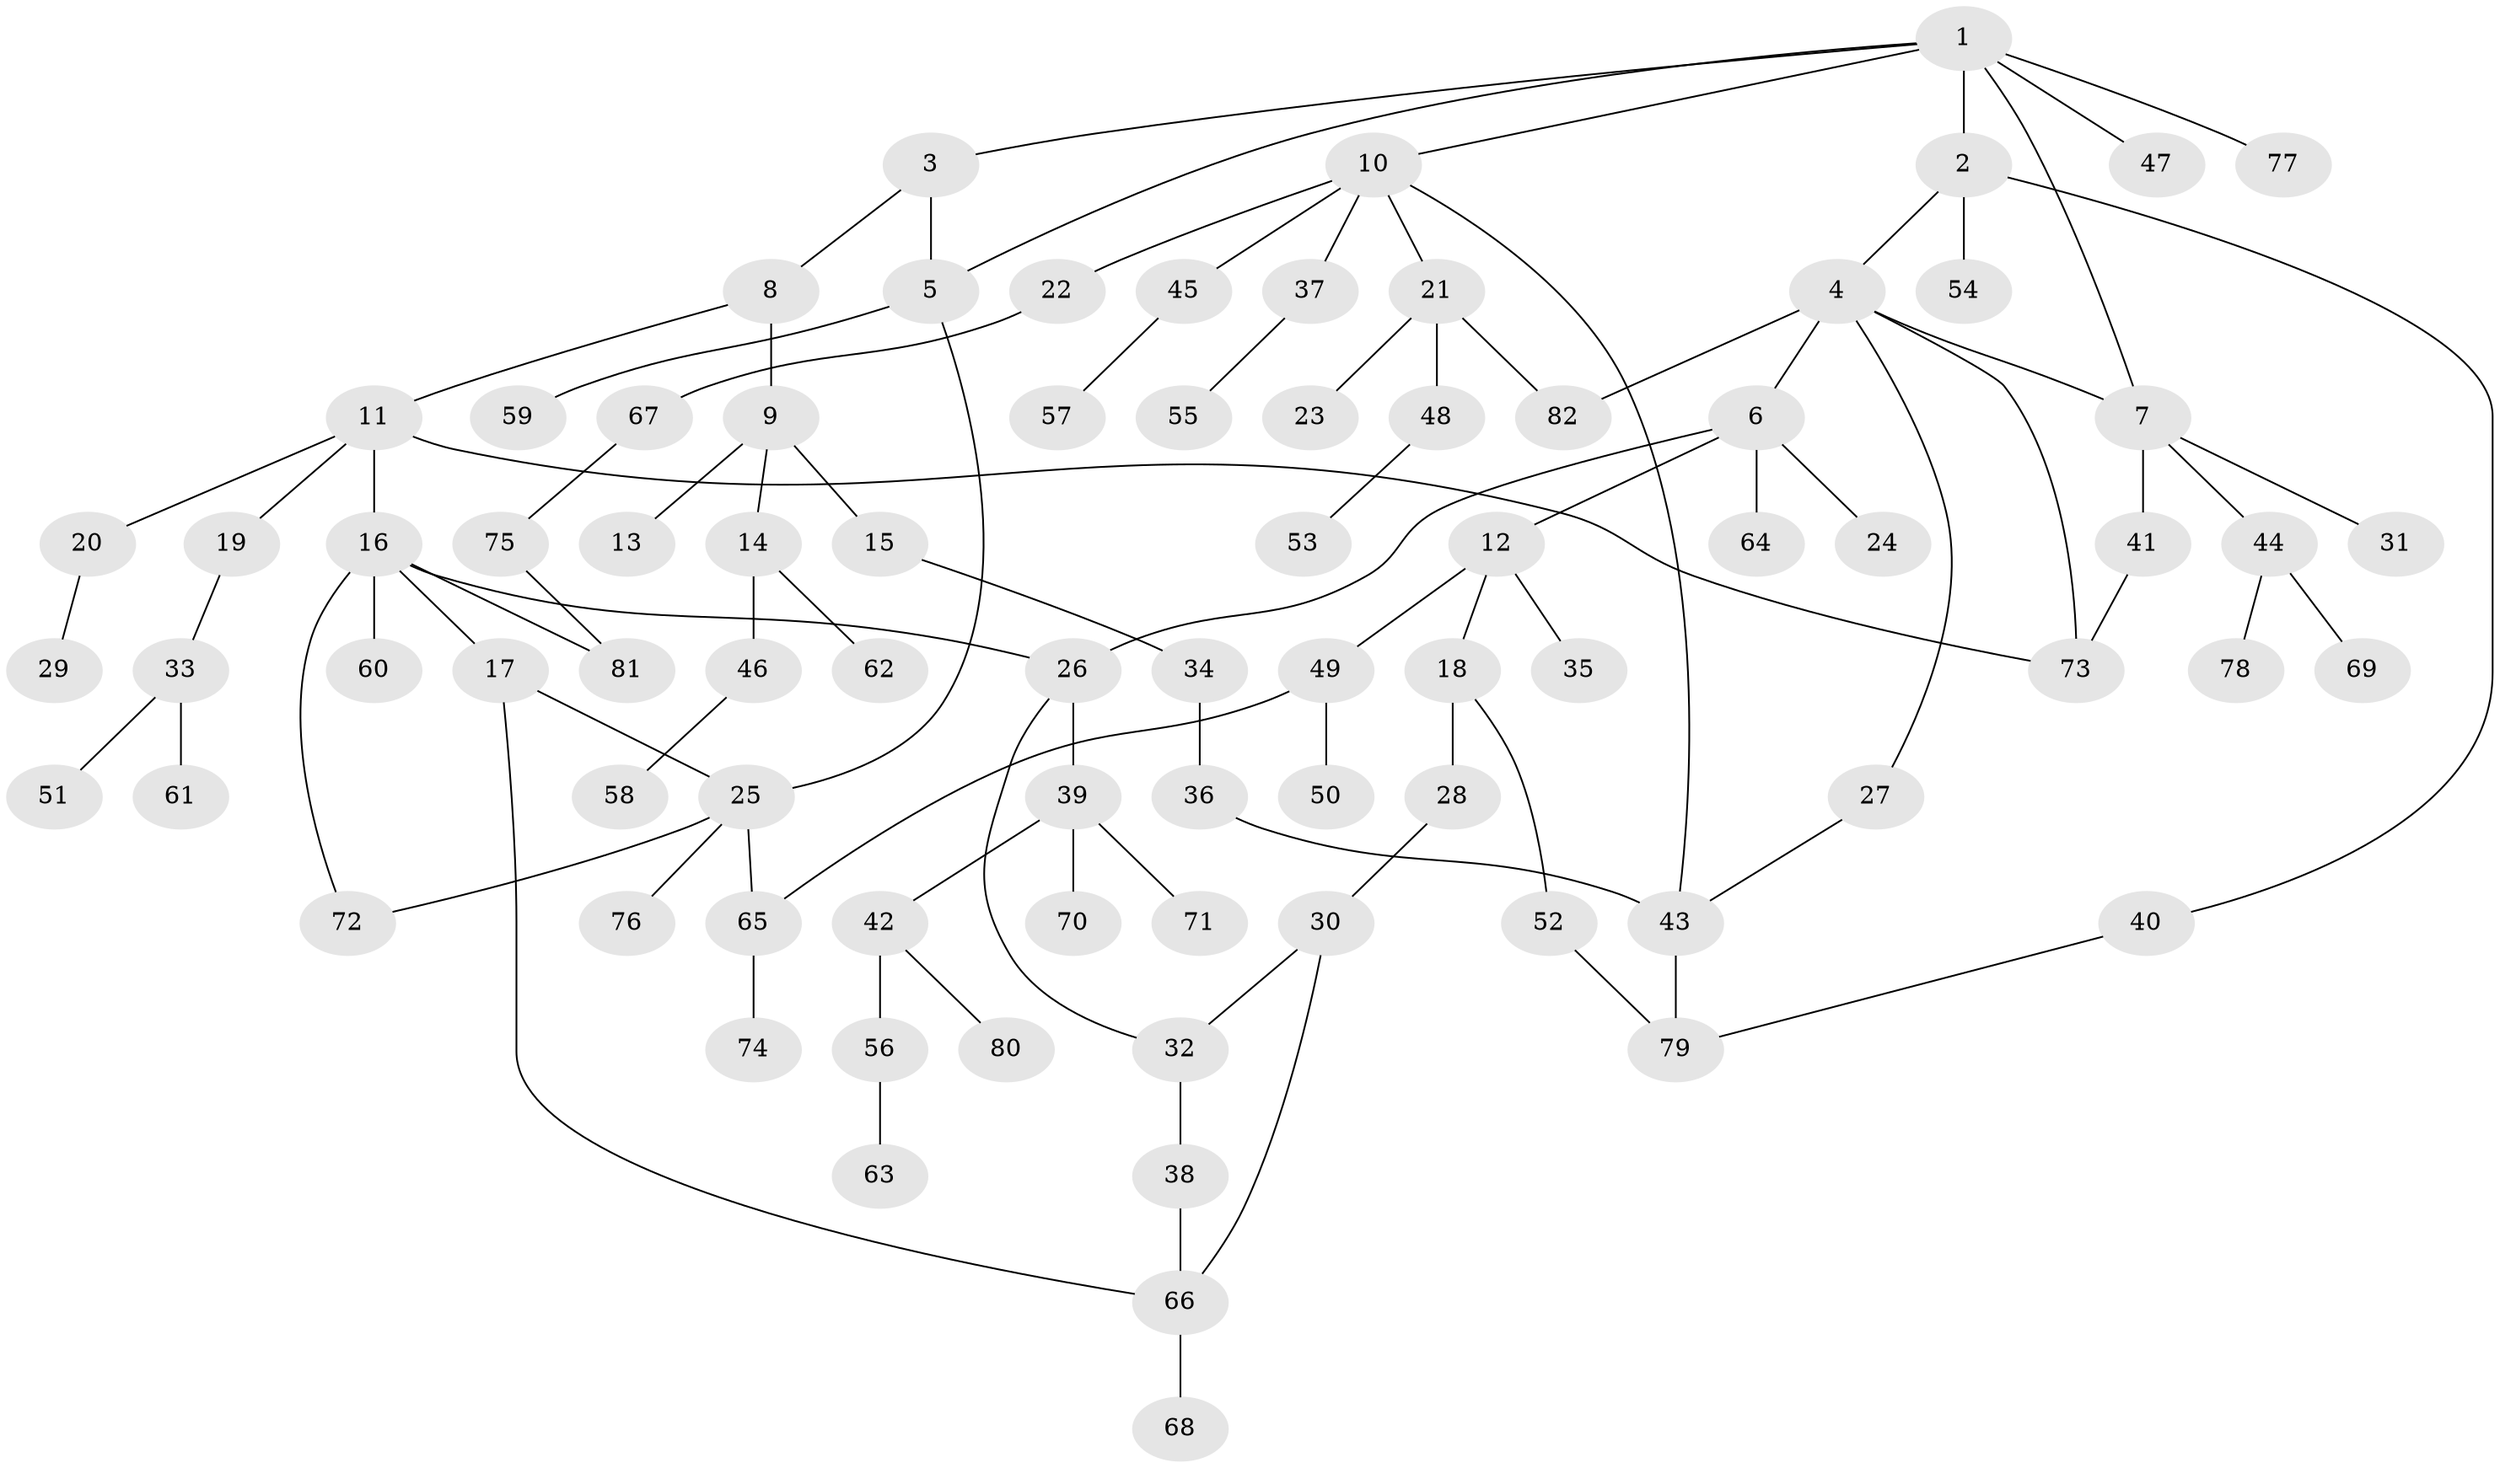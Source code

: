 // coarse degree distribution, {4: 0.15151515151515152, 3: 0.2727272727272727, 5: 0.09090909090909091, 6: 0.06060606060606061, 1: 0.24242424242424243, 2: 0.18181818181818182}
// Generated by graph-tools (version 1.1) at 2025/36/03/04/25 23:36:08]
// undirected, 82 vertices, 98 edges
graph export_dot {
  node [color=gray90,style=filled];
  1;
  2;
  3;
  4;
  5;
  6;
  7;
  8;
  9;
  10;
  11;
  12;
  13;
  14;
  15;
  16;
  17;
  18;
  19;
  20;
  21;
  22;
  23;
  24;
  25;
  26;
  27;
  28;
  29;
  30;
  31;
  32;
  33;
  34;
  35;
  36;
  37;
  38;
  39;
  40;
  41;
  42;
  43;
  44;
  45;
  46;
  47;
  48;
  49;
  50;
  51;
  52;
  53;
  54;
  55;
  56;
  57;
  58;
  59;
  60;
  61;
  62;
  63;
  64;
  65;
  66;
  67;
  68;
  69;
  70;
  71;
  72;
  73;
  74;
  75;
  76;
  77;
  78;
  79;
  80;
  81;
  82;
  1 -- 2;
  1 -- 3;
  1 -- 5;
  1 -- 7;
  1 -- 10;
  1 -- 47;
  1 -- 77;
  2 -- 4;
  2 -- 40;
  2 -- 54;
  3 -- 8;
  3 -- 5;
  4 -- 6;
  4 -- 27;
  4 -- 82;
  4 -- 7;
  4 -- 73;
  5 -- 25;
  5 -- 59;
  6 -- 12;
  6 -- 24;
  6 -- 26;
  6 -- 64;
  7 -- 31;
  7 -- 41;
  7 -- 44;
  8 -- 9;
  8 -- 11;
  9 -- 13;
  9 -- 14;
  9 -- 15;
  10 -- 21;
  10 -- 22;
  10 -- 37;
  10 -- 43;
  10 -- 45;
  11 -- 16;
  11 -- 19;
  11 -- 20;
  11 -- 73;
  12 -- 18;
  12 -- 35;
  12 -- 49;
  14 -- 46;
  14 -- 62;
  15 -- 34;
  16 -- 17;
  16 -- 60;
  16 -- 81;
  16 -- 72;
  16 -- 26;
  17 -- 66;
  17 -- 25;
  18 -- 28;
  18 -- 52;
  19 -- 33;
  20 -- 29;
  21 -- 23;
  21 -- 48;
  21 -- 82;
  22 -- 67;
  25 -- 72;
  25 -- 76;
  25 -- 65;
  26 -- 32;
  26 -- 39;
  27 -- 43;
  28 -- 30;
  30 -- 66;
  30 -- 32;
  32 -- 38;
  33 -- 51;
  33 -- 61;
  34 -- 36;
  36 -- 43;
  37 -- 55;
  38 -- 66;
  39 -- 42;
  39 -- 70;
  39 -- 71;
  40 -- 79;
  41 -- 73;
  42 -- 56;
  42 -- 80;
  43 -- 79;
  44 -- 69;
  44 -- 78;
  45 -- 57;
  46 -- 58;
  48 -- 53;
  49 -- 50;
  49 -- 65;
  52 -- 79;
  56 -- 63;
  65 -- 74;
  66 -- 68;
  67 -- 75;
  75 -- 81;
}
